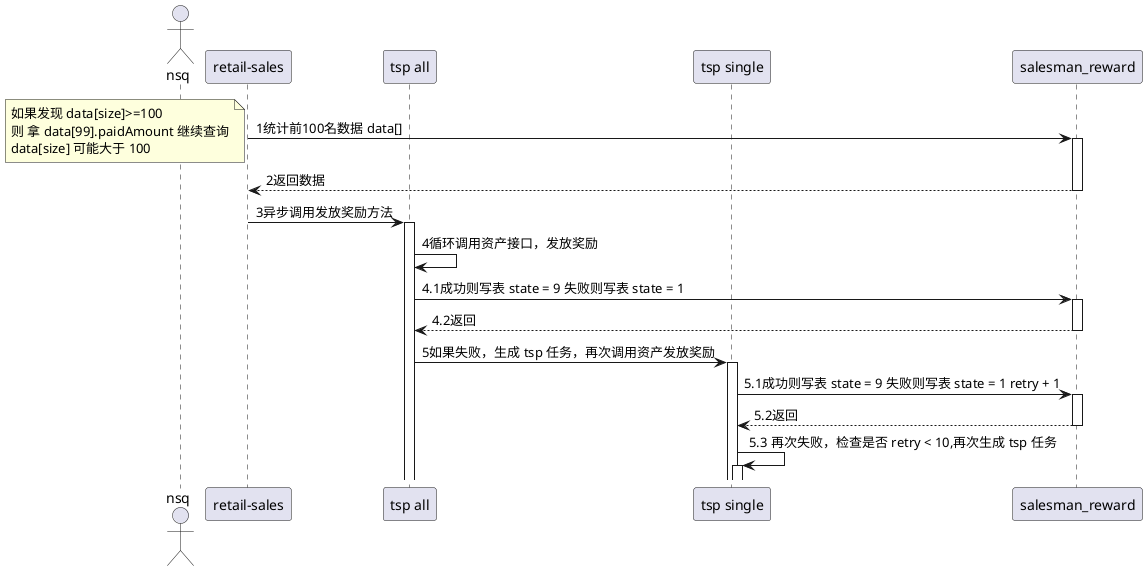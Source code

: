 @startuml
actor nsq as nsq

participant "retail-sales" as sales
participant "tsp all" as all
participant "tsp single" as sin
participant "salesman_reward" as reward

sales -> reward : 1统计前100名数据 data[]
note left
    如果发现 data[size]>=100
    则 拿 data[99].paidAmount 继续查询
    data[size] 可能大于 100
end note

activate reward
return 2返回数据

sales -> all : 3异步调用发放奖励方法
activate all

all -> all : 4循环调用资产接口，发放奖励
all -> reward : 4.1成功则写表 state = 9 失败则写表 state = 1
activate reward
return 4.2返回

all -> sin : 5如果失败，生成 tsp 任务，再次调用资产发放奖励
activate sin
sin -> reward : 5.1成功则写表 state = 9 失败则写表 state = 1 retry + 1
activate reward
return 5.2返回

sin -> sin : 5.3 再次失败，检查是否 retry < 10,再次生成 tsp 任务
activate sin

@enduml